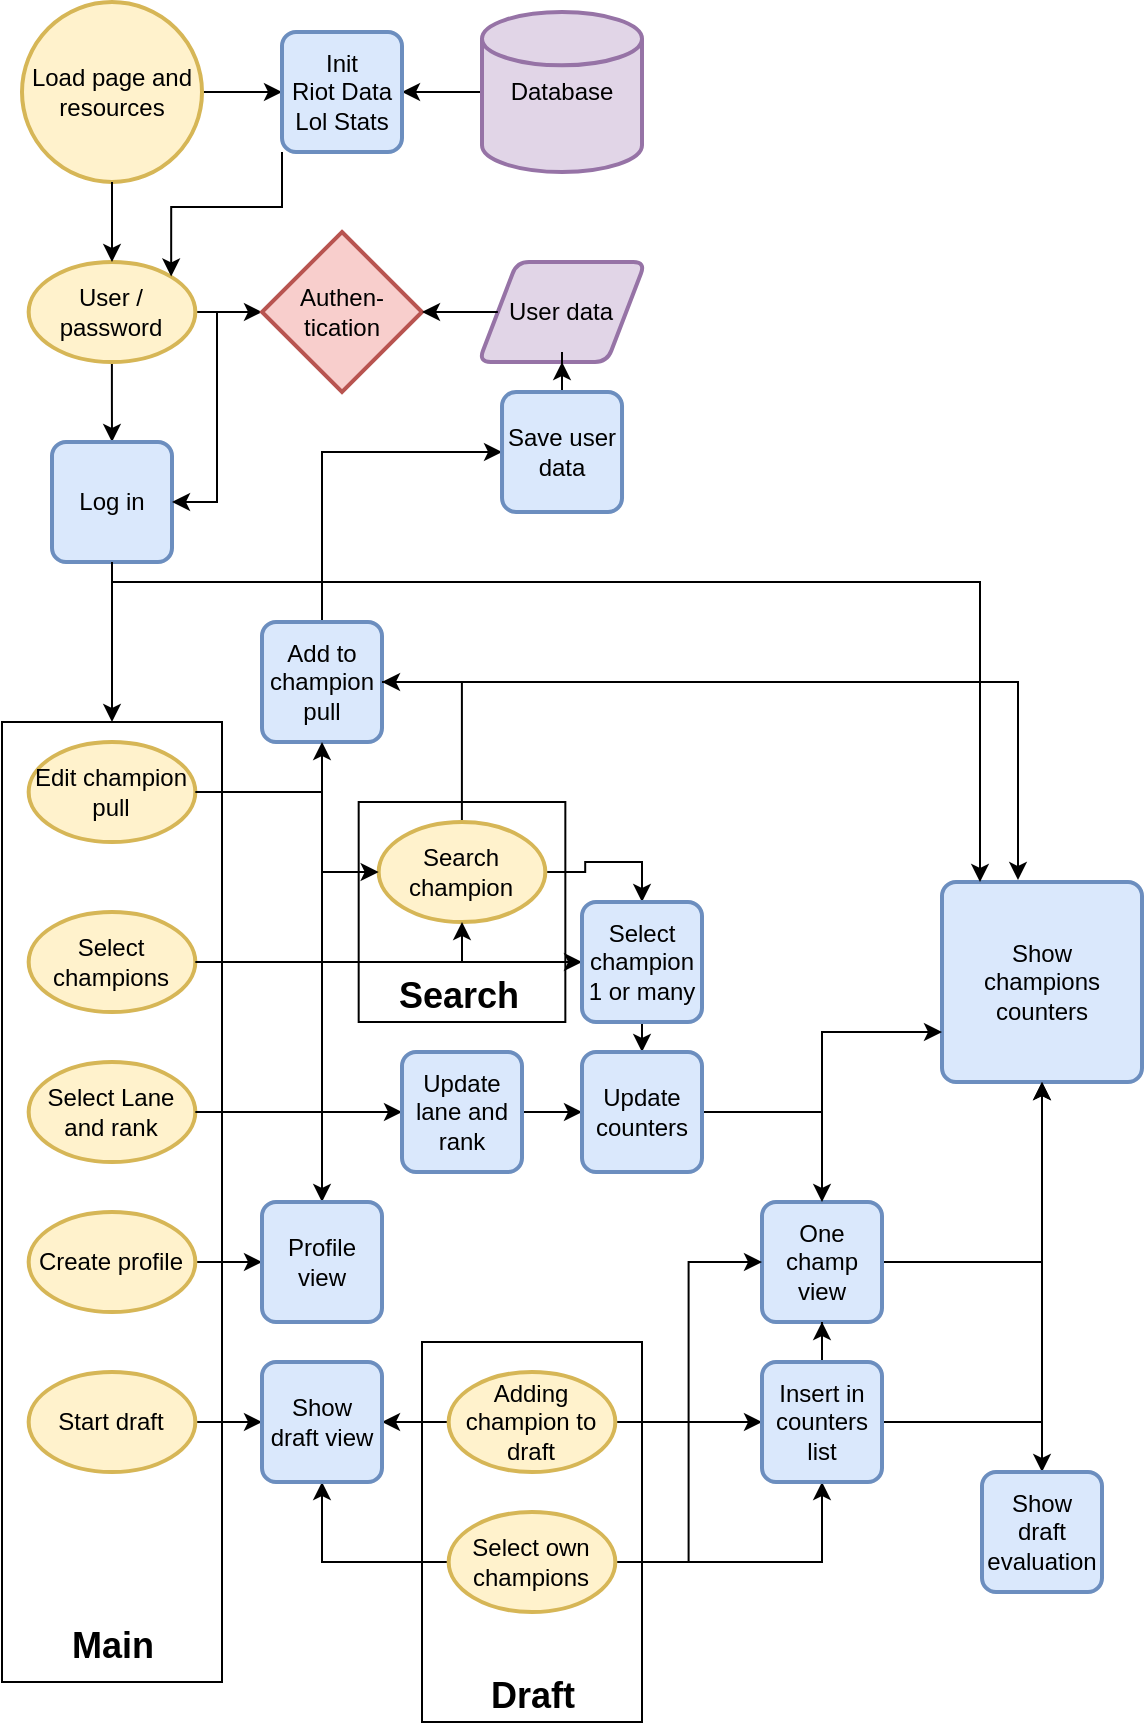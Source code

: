 <mxfile version="26.1.1">
  <diagram id="C5RBs43oDa-KdzZeNtuy" name="Page-1">
    <mxGraphModel dx="792" dy="1097" grid="1" gridSize="10" guides="1" tooltips="1" connect="1" arrows="1" fold="1" page="1" pageScale="1" pageWidth="827" pageHeight="1169" math="0" shadow="0">
      <root>
        <mxCell id="WIyWlLk6GJQsqaUBKTNV-0" />
        <mxCell id="WIyWlLk6GJQsqaUBKTNV-1" parent="WIyWlLk6GJQsqaUBKTNV-0" />
        <mxCell id="safvACNXv7_kBLvCEcz8-86" value="" style="rounded=0;whiteSpace=wrap;html=1;" vertex="1" parent="WIyWlLk6GJQsqaUBKTNV-1">
          <mxGeometry x="228.34" y="480" width="103.33" height="110" as="geometry" />
        </mxCell>
        <mxCell id="safvACNXv7_kBLvCEcz8-68" value="" style="rounded=0;whiteSpace=wrap;html=1;" vertex="1" parent="WIyWlLk6GJQsqaUBKTNV-1">
          <mxGeometry x="260" y="750" width="110" height="190" as="geometry" />
        </mxCell>
        <mxCell id="safvACNXv7_kBLvCEcz8-20" value="" style="rounded=0;whiteSpace=wrap;html=1;" vertex="1" parent="WIyWlLk6GJQsqaUBKTNV-1">
          <mxGeometry x="50" y="440" width="110" height="480" as="geometry" />
        </mxCell>
        <mxCell id="safvACNXv7_kBLvCEcz8-4" style="edgeStyle=orthogonalEdgeStyle;rounded=0;orthogonalLoop=1;jettySize=auto;html=1;entryX=0.5;entryY=0;entryDx=0;entryDy=0;" edge="1" parent="WIyWlLk6GJQsqaUBKTNV-1" source="safvACNXv7_kBLvCEcz8-0" target="safvACNXv7_kBLvCEcz8-3">
          <mxGeometry relative="1" as="geometry" />
        </mxCell>
        <mxCell id="safvACNXv7_kBLvCEcz8-25" style="edgeStyle=orthogonalEdgeStyle;rounded=0;orthogonalLoop=1;jettySize=auto;html=1;" edge="1" parent="WIyWlLk6GJQsqaUBKTNV-1" source="safvACNXv7_kBLvCEcz8-0" target="safvACNXv7_kBLvCEcz8-11">
          <mxGeometry relative="1" as="geometry" />
        </mxCell>
        <mxCell id="safvACNXv7_kBLvCEcz8-0" value="User / password" style="strokeWidth=2;html=1;shape=mxgraph.flowchart.start_1;whiteSpace=wrap;fillColor=#fff2cc;strokeColor=#d6b656;" vertex="1" parent="WIyWlLk6GJQsqaUBKTNV-1">
          <mxGeometry x="63.33" y="210" width="83.34" height="50" as="geometry" />
        </mxCell>
        <mxCell id="safvACNXv7_kBLvCEcz8-8" value="" style="edgeStyle=orthogonalEdgeStyle;rounded=0;orthogonalLoop=1;jettySize=auto;html=1;" edge="1" parent="WIyWlLk6GJQsqaUBKTNV-1" source="safvACNXv7_kBLvCEcz8-1" target="safvACNXv7_kBLvCEcz8-6">
          <mxGeometry relative="1" as="geometry" />
        </mxCell>
        <mxCell id="safvACNXv7_kBLvCEcz8-1" value="Load page and resources" style="strokeWidth=2;html=1;shape=mxgraph.flowchart.start_2;whiteSpace=wrap;fillColor=#fff2cc;strokeColor=#d6b656;" vertex="1" parent="WIyWlLk6GJQsqaUBKTNV-1">
          <mxGeometry x="60" y="80" width="90" height="90" as="geometry" />
        </mxCell>
        <mxCell id="safvACNXv7_kBLvCEcz8-2" style="edgeStyle=orthogonalEdgeStyle;rounded=0;orthogonalLoop=1;jettySize=auto;html=1;entryX=0.5;entryY=0;entryDx=0;entryDy=0;entryPerimeter=0;" edge="1" parent="WIyWlLk6GJQsqaUBKTNV-1" source="safvACNXv7_kBLvCEcz8-1" target="safvACNXv7_kBLvCEcz8-0">
          <mxGeometry relative="1" as="geometry" />
        </mxCell>
        <mxCell id="safvACNXv7_kBLvCEcz8-21" style="edgeStyle=orthogonalEdgeStyle;rounded=0;orthogonalLoop=1;jettySize=auto;html=1;entryX=0.5;entryY=0;entryDx=0;entryDy=0;" edge="1" parent="WIyWlLk6GJQsqaUBKTNV-1" source="safvACNXv7_kBLvCEcz8-3" target="safvACNXv7_kBLvCEcz8-20">
          <mxGeometry relative="1" as="geometry" />
        </mxCell>
        <mxCell id="safvACNXv7_kBLvCEcz8-3" value="Log in" style="rounded=1;whiteSpace=wrap;html=1;absoluteArcSize=1;arcSize=14;strokeWidth=2;fillColor=#dae8fc;strokeColor=#6c8ebf;" vertex="1" parent="WIyWlLk6GJQsqaUBKTNV-1">
          <mxGeometry x="75" y="300" width="60" height="60" as="geometry" />
        </mxCell>
        <mxCell id="safvACNXv7_kBLvCEcz8-9" style="edgeStyle=orthogonalEdgeStyle;rounded=0;orthogonalLoop=1;jettySize=auto;html=1;entryX=1;entryY=0.5;entryDx=0;entryDy=0;" edge="1" parent="WIyWlLk6GJQsqaUBKTNV-1" source="safvACNXv7_kBLvCEcz8-5" target="safvACNXv7_kBLvCEcz8-6">
          <mxGeometry relative="1" as="geometry" />
        </mxCell>
        <mxCell id="safvACNXv7_kBLvCEcz8-5" value="Database" style="strokeWidth=2;html=1;shape=mxgraph.flowchart.database;whiteSpace=wrap;fillColor=#e1d5e7;strokeColor=#9673a6;" vertex="1" parent="WIyWlLk6GJQsqaUBKTNV-1">
          <mxGeometry x="290" y="85" width="80" height="80" as="geometry" />
        </mxCell>
        <mxCell id="safvACNXv7_kBLvCEcz8-6" value="Init&lt;div&gt;Riot Data&lt;/div&gt;&lt;div&gt;Lol Stats&lt;/div&gt;" style="rounded=1;whiteSpace=wrap;html=1;absoluteArcSize=1;arcSize=14;strokeWidth=2;fillColor=#dae8fc;strokeColor=#6c8ebf;" vertex="1" parent="WIyWlLk6GJQsqaUBKTNV-1">
          <mxGeometry x="190" y="95" width="60" height="60" as="geometry" />
        </mxCell>
        <mxCell id="safvACNXv7_kBLvCEcz8-27" style="edgeStyle=orthogonalEdgeStyle;rounded=0;orthogonalLoop=1;jettySize=auto;html=1;entryX=1;entryY=0.5;entryDx=0;entryDy=0;" edge="1" parent="WIyWlLk6GJQsqaUBKTNV-1" source="safvACNXv7_kBLvCEcz8-11" target="safvACNXv7_kBLvCEcz8-3">
          <mxGeometry relative="1" as="geometry" />
        </mxCell>
        <mxCell id="safvACNXv7_kBLvCEcz8-11" value="Authen-tication" style="strokeWidth=2;html=1;shape=mxgraph.flowchart.decision;whiteSpace=wrap;fillColor=#f8cecc;strokeColor=#b85450;" vertex="1" parent="WIyWlLk6GJQsqaUBKTNV-1">
          <mxGeometry x="180" y="195" width="80" height="80" as="geometry" />
        </mxCell>
        <mxCell id="safvACNXv7_kBLvCEcz8-95" style="edgeStyle=orthogonalEdgeStyle;rounded=0;orthogonalLoop=1;jettySize=auto;html=1;entryX=0.5;entryY=0;entryDx=0;entryDy=0;" edge="1" parent="WIyWlLk6GJQsqaUBKTNV-1" source="safvACNXv7_kBLvCEcz8-16" target="safvACNXv7_kBLvCEcz8-89">
          <mxGeometry relative="1" as="geometry" />
        </mxCell>
        <mxCell id="safvACNXv7_kBLvCEcz8-16" value="Edit champion pull" style="strokeWidth=2;html=1;shape=mxgraph.flowchart.start_1;whiteSpace=wrap;fillColor=#fff2cc;strokeColor=#d6b656;" vertex="1" parent="WIyWlLk6GJQsqaUBKTNV-1">
          <mxGeometry x="63.33" y="450" width="83.34" height="50" as="geometry" />
        </mxCell>
        <mxCell id="safvACNXv7_kBLvCEcz8-46" style="edgeStyle=orthogonalEdgeStyle;rounded=0;orthogonalLoop=1;jettySize=auto;html=1;entryX=0;entryY=0.5;entryDx=0;entryDy=0;" edge="1" parent="WIyWlLk6GJQsqaUBKTNV-1" source="safvACNXv7_kBLvCEcz8-63" target="safvACNXv7_kBLvCEcz8-45">
          <mxGeometry relative="1" as="geometry" />
        </mxCell>
        <mxCell id="safvACNXv7_kBLvCEcz8-17" value="Select Lane and rank" style="strokeWidth=2;html=1;shape=mxgraph.flowchart.start_1;whiteSpace=wrap;fillColor=#fff2cc;strokeColor=#d6b656;" vertex="1" parent="WIyWlLk6GJQsqaUBKTNV-1">
          <mxGeometry x="63.33" y="610" width="83.34" height="50" as="geometry" />
        </mxCell>
        <mxCell id="safvACNXv7_kBLvCEcz8-41" style="edgeStyle=orthogonalEdgeStyle;rounded=0;orthogonalLoop=1;jettySize=auto;html=1;entryX=0;entryY=0.5;entryDx=0;entryDy=0;" edge="1" parent="WIyWlLk6GJQsqaUBKTNV-1" source="safvACNXv7_kBLvCEcz8-22" target="safvACNXv7_kBLvCEcz8-40">
          <mxGeometry relative="1" as="geometry" />
        </mxCell>
        <mxCell id="safvACNXv7_kBLvCEcz8-22" value="Select champions" style="strokeWidth=2;html=1;shape=mxgraph.flowchart.start_1;whiteSpace=wrap;fillColor=#fff2cc;strokeColor=#d6b656;" vertex="1" parent="WIyWlLk6GJQsqaUBKTNV-1">
          <mxGeometry x="63.33" y="535" width="83.34" height="50" as="geometry" />
        </mxCell>
        <mxCell id="safvACNXv7_kBLvCEcz8-72" value="" style="edgeStyle=orthogonalEdgeStyle;rounded=0;orthogonalLoop=1;jettySize=auto;html=1;" edge="1" parent="WIyWlLk6GJQsqaUBKTNV-1" source="safvACNXv7_kBLvCEcz8-23" target="safvACNXv7_kBLvCEcz8-71">
          <mxGeometry relative="1" as="geometry" />
        </mxCell>
        <mxCell id="safvACNXv7_kBLvCEcz8-23" value="Start draft" style="strokeWidth=2;html=1;shape=mxgraph.flowchart.start_1;whiteSpace=wrap;fillColor=#fff2cc;strokeColor=#d6b656;" vertex="1" parent="WIyWlLk6GJQsqaUBKTNV-1">
          <mxGeometry x="63.33" y="765" width="83.34" height="50" as="geometry" />
        </mxCell>
        <mxCell id="safvACNXv7_kBLvCEcz8-73" style="edgeStyle=orthogonalEdgeStyle;rounded=0;orthogonalLoop=1;jettySize=auto;html=1;entryX=1;entryY=0.5;entryDx=0;entryDy=0;" edge="1" parent="WIyWlLk6GJQsqaUBKTNV-1" source="safvACNXv7_kBLvCEcz8-24" target="safvACNXv7_kBLvCEcz8-71">
          <mxGeometry relative="1" as="geometry" />
        </mxCell>
        <mxCell id="safvACNXv7_kBLvCEcz8-80" style="edgeStyle=orthogonalEdgeStyle;rounded=0;orthogonalLoop=1;jettySize=auto;html=1;entryX=0;entryY=0.5;entryDx=0;entryDy=0;" edge="1" parent="WIyWlLk6GJQsqaUBKTNV-1" source="safvACNXv7_kBLvCEcz8-24" target="safvACNXv7_kBLvCEcz8-75">
          <mxGeometry relative="1" as="geometry" />
        </mxCell>
        <mxCell id="safvACNXv7_kBLvCEcz8-24" value="Adding champion to draft" style="strokeWidth=2;html=1;shape=mxgraph.flowchart.start_1;whiteSpace=wrap;fillColor=#fff2cc;strokeColor=#d6b656;" vertex="1" parent="WIyWlLk6GJQsqaUBKTNV-1">
          <mxGeometry x="273.33" y="765" width="83.34" height="50" as="geometry" />
        </mxCell>
        <mxCell id="safvACNXv7_kBLvCEcz8-26" style="edgeStyle=orthogonalEdgeStyle;rounded=0;orthogonalLoop=1;jettySize=auto;html=1;exitX=0;exitY=1;exitDx=0;exitDy=0;entryX=0.855;entryY=0.145;entryDx=0;entryDy=0;entryPerimeter=0;" edge="1" parent="WIyWlLk6GJQsqaUBKTNV-1" source="safvACNXv7_kBLvCEcz8-6" target="safvACNXv7_kBLvCEcz8-0">
          <mxGeometry relative="1" as="geometry" />
        </mxCell>
        <mxCell id="safvACNXv7_kBLvCEcz8-28" value="User data" style="shape=parallelogram;html=1;strokeWidth=2;perimeter=parallelogramPerimeter;whiteSpace=wrap;rounded=1;arcSize=12;size=0.23;fillColor=#e1d5e7;strokeColor=#9673a6;" vertex="1" parent="WIyWlLk6GJQsqaUBKTNV-1">
          <mxGeometry x="288.34" y="210" width="83.33" height="50" as="geometry" />
        </mxCell>
        <mxCell id="safvACNXv7_kBLvCEcz8-29" style="edgeStyle=orthogonalEdgeStyle;rounded=0;orthogonalLoop=1;jettySize=auto;html=1;entryX=1;entryY=0.5;entryDx=0;entryDy=0;entryPerimeter=0;" edge="1" parent="WIyWlLk6GJQsqaUBKTNV-1" source="safvACNXv7_kBLvCEcz8-28" target="safvACNXv7_kBLvCEcz8-11">
          <mxGeometry relative="1" as="geometry" />
        </mxCell>
        <mxCell id="safvACNXv7_kBLvCEcz8-55" style="edgeStyle=orthogonalEdgeStyle;rounded=0;orthogonalLoop=1;jettySize=auto;html=1;entryX=0.5;entryY=0;entryDx=0;entryDy=0;" edge="1" parent="WIyWlLk6GJQsqaUBKTNV-1" source="safvACNXv7_kBLvCEcz8-30" target="safvACNXv7_kBLvCEcz8-40">
          <mxGeometry relative="1" as="geometry" />
        </mxCell>
        <mxCell id="safvACNXv7_kBLvCEcz8-97" style="edgeStyle=orthogonalEdgeStyle;rounded=0;orthogonalLoop=1;jettySize=auto;html=1;entryX=1;entryY=0.5;entryDx=0;entryDy=0;" edge="1" parent="WIyWlLk6GJQsqaUBKTNV-1" source="safvACNXv7_kBLvCEcz8-30" target="safvACNXv7_kBLvCEcz8-33">
          <mxGeometry relative="1" as="geometry" />
        </mxCell>
        <mxCell id="safvACNXv7_kBLvCEcz8-30" value="Search&lt;div&gt;champion&lt;/div&gt;" style="strokeWidth=2;html=1;shape=mxgraph.flowchart.start_1;whiteSpace=wrap;fillColor=#fff2cc;strokeColor=#d6b656;" vertex="1" parent="WIyWlLk6GJQsqaUBKTNV-1">
          <mxGeometry x="238.33" y="490" width="83.34" height="50" as="geometry" />
        </mxCell>
        <mxCell id="safvACNXv7_kBLvCEcz8-101" style="edgeStyle=orthogonalEdgeStyle;rounded=0;orthogonalLoop=1;jettySize=auto;html=1;entryX=0;entryY=0.5;entryDx=0;entryDy=0;" edge="1" parent="WIyWlLk6GJQsqaUBKTNV-1" source="safvACNXv7_kBLvCEcz8-33" target="safvACNXv7_kBLvCEcz8-65">
          <mxGeometry relative="1" as="geometry">
            <Array as="points">
              <mxPoint x="210" y="305" />
            </Array>
          </mxGeometry>
        </mxCell>
        <mxCell id="safvACNXv7_kBLvCEcz8-33" value="Add to champion pull" style="rounded=1;whiteSpace=wrap;html=1;absoluteArcSize=1;arcSize=14;strokeWidth=2;fillColor=#dae8fc;strokeColor=#6c8ebf;" vertex="1" parent="WIyWlLk6GJQsqaUBKTNV-1">
          <mxGeometry x="180" y="390" width="60" height="60" as="geometry" />
        </mxCell>
        <mxCell id="safvACNXv7_kBLvCEcz8-34" value="Show&lt;div&gt;champions counters&lt;/div&gt;" style="rounded=1;whiteSpace=wrap;html=1;absoluteArcSize=1;arcSize=14;strokeWidth=2;fillColor=#dae8fc;strokeColor=#6c8ebf;" vertex="1" parent="WIyWlLk6GJQsqaUBKTNV-1">
          <mxGeometry x="520" y="520" width="100" height="100" as="geometry" />
        </mxCell>
        <mxCell id="safvACNXv7_kBLvCEcz8-39" value="" style="edgeStyle=orthogonalEdgeStyle;rounded=0;orthogonalLoop=1;jettySize=auto;html=1;" edge="1" parent="WIyWlLk6GJQsqaUBKTNV-1" source="safvACNXv7_kBLvCEcz8-38" target="safvACNXv7_kBLvCEcz8-34">
          <mxGeometry relative="1" as="geometry" />
        </mxCell>
        <mxCell id="safvACNXv7_kBLvCEcz8-38" value="One champ view" style="rounded=1;whiteSpace=wrap;html=1;absoluteArcSize=1;arcSize=14;strokeWidth=2;fillColor=#dae8fc;strokeColor=#6c8ebf;" vertex="1" parent="WIyWlLk6GJQsqaUBKTNV-1">
          <mxGeometry x="430" y="680" width="60" height="60" as="geometry" />
        </mxCell>
        <mxCell id="safvACNXv7_kBLvCEcz8-91" style="edgeStyle=orthogonalEdgeStyle;rounded=0;orthogonalLoop=1;jettySize=auto;html=1;entryX=0.5;entryY=0;entryDx=0;entryDy=0;" edge="1" parent="WIyWlLk6GJQsqaUBKTNV-1" source="safvACNXv7_kBLvCEcz8-40" target="safvACNXv7_kBLvCEcz8-45">
          <mxGeometry relative="1" as="geometry" />
        </mxCell>
        <mxCell id="safvACNXv7_kBLvCEcz8-40" value="Select&lt;div&gt;champion&lt;/div&gt;&lt;div&gt;1 or many&lt;/div&gt;" style="rounded=1;whiteSpace=wrap;html=1;absoluteArcSize=1;arcSize=14;strokeWidth=2;fillColor=#dae8fc;strokeColor=#6c8ebf;" vertex="1" parent="WIyWlLk6GJQsqaUBKTNV-1">
          <mxGeometry x="340" y="530" width="60" height="60" as="geometry" />
        </mxCell>
        <mxCell id="safvACNXv7_kBLvCEcz8-58" style="edgeStyle=orthogonalEdgeStyle;rounded=0;orthogonalLoop=1;jettySize=auto;html=1;entryX=0;entryY=0.75;entryDx=0;entryDy=0;" edge="1" parent="WIyWlLk6GJQsqaUBKTNV-1" source="safvACNXv7_kBLvCEcz8-45" target="safvACNXv7_kBLvCEcz8-34">
          <mxGeometry relative="1" as="geometry" />
        </mxCell>
        <mxCell id="safvACNXv7_kBLvCEcz8-61" style="edgeStyle=orthogonalEdgeStyle;rounded=0;orthogonalLoop=1;jettySize=auto;html=1;entryX=0.5;entryY=0;entryDx=0;entryDy=0;" edge="1" parent="WIyWlLk6GJQsqaUBKTNV-1" source="safvACNXv7_kBLvCEcz8-45" target="safvACNXv7_kBLvCEcz8-38">
          <mxGeometry relative="1" as="geometry" />
        </mxCell>
        <mxCell id="safvACNXv7_kBLvCEcz8-45" value="Update counters" style="rounded=1;whiteSpace=wrap;html=1;absoluteArcSize=1;arcSize=14;strokeWidth=2;fillColor=#dae8fc;strokeColor=#6c8ebf;" vertex="1" parent="WIyWlLk6GJQsqaUBKTNV-1">
          <mxGeometry x="340" y="605" width="60" height="60" as="geometry" />
        </mxCell>
        <mxCell id="safvACNXv7_kBLvCEcz8-50" style="edgeStyle=orthogonalEdgeStyle;rounded=0;orthogonalLoop=1;jettySize=auto;html=1;entryX=0.38;entryY=-0.01;entryDx=0;entryDy=0;entryPerimeter=0;" edge="1" parent="WIyWlLk6GJQsqaUBKTNV-1" source="safvACNXv7_kBLvCEcz8-33" target="safvACNXv7_kBLvCEcz8-34">
          <mxGeometry relative="1" as="geometry" />
        </mxCell>
        <mxCell id="safvACNXv7_kBLvCEcz8-74" style="edgeStyle=orthogonalEdgeStyle;rounded=0;orthogonalLoop=1;jettySize=auto;html=1;entryX=0.5;entryY=1;entryDx=0;entryDy=0;" edge="1" parent="WIyWlLk6GJQsqaUBKTNV-1" source="safvACNXv7_kBLvCEcz8-62" target="safvACNXv7_kBLvCEcz8-71">
          <mxGeometry relative="1" as="geometry" />
        </mxCell>
        <mxCell id="safvACNXv7_kBLvCEcz8-76" style="edgeStyle=orthogonalEdgeStyle;rounded=0;orthogonalLoop=1;jettySize=auto;html=1;entryX=0;entryY=0.5;entryDx=0;entryDy=0;" edge="1" parent="WIyWlLk6GJQsqaUBKTNV-1" source="safvACNXv7_kBLvCEcz8-62" target="safvACNXv7_kBLvCEcz8-38">
          <mxGeometry relative="1" as="geometry" />
        </mxCell>
        <mxCell id="safvACNXv7_kBLvCEcz8-77" style="edgeStyle=orthogonalEdgeStyle;rounded=0;orthogonalLoop=1;jettySize=auto;html=1;entryX=0.5;entryY=1;entryDx=0;entryDy=0;" edge="1" parent="WIyWlLk6GJQsqaUBKTNV-1" source="safvACNXv7_kBLvCEcz8-62" target="safvACNXv7_kBLvCEcz8-75">
          <mxGeometry relative="1" as="geometry" />
        </mxCell>
        <mxCell id="safvACNXv7_kBLvCEcz8-62" value="Select own champions" style="strokeWidth=2;html=1;shape=mxgraph.flowchart.start_1;whiteSpace=wrap;fillColor=#fff2cc;strokeColor=#d6b656;" vertex="1" parent="WIyWlLk6GJQsqaUBKTNV-1">
          <mxGeometry x="273.33" y="835" width="83.34" height="50" as="geometry" />
        </mxCell>
        <mxCell id="safvACNXv7_kBLvCEcz8-64" value="" style="edgeStyle=orthogonalEdgeStyle;rounded=0;orthogonalLoop=1;jettySize=auto;html=1;entryX=0;entryY=0.5;entryDx=0;entryDy=0;" edge="1" parent="WIyWlLk6GJQsqaUBKTNV-1" source="safvACNXv7_kBLvCEcz8-17" target="safvACNXv7_kBLvCEcz8-63">
          <mxGeometry relative="1" as="geometry">
            <mxPoint x="147" y="615" as="sourcePoint" />
            <mxPoint x="340" y="625" as="targetPoint" />
          </mxGeometry>
        </mxCell>
        <mxCell id="safvACNXv7_kBLvCEcz8-63" value="Update lane and rank" style="rounded=1;whiteSpace=wrap;html=1;absoluteArcSize=1;arcSize=14;strokeWidth=2;fillColor=#dae8fc;strokeColor=#6c8ebf;" vertex="1" parent="WIyWlLk6GJQsqaUBKTNV-1">
          <mxGeometry x="250" y="605" width="60" height="60" as="geometry" />
        </mxCell>
        <mxCell id="safvACNXv7_kBLvCEcz8-98" style="edgeStyle=orthogonalEdgeStyle;rounded=0;orthogonalLoop=1;jettySize=auto;html=1;entryX=0.5;entryY=1;entryDx=0;entryDy=0;" edge="1" parent="WIyWlLk6GJQsqaUBKTNV-1" source="safvACNXv7_kBLvCEcz8-65" target="safvACNXv7_kBLvCEcz8-28">
          <mxGeometry relative="1" as="geometry" />
        </mxCell>
        <mxCell id="safvACNXv7_kBLvCEcz8-65" value="Save user data" style="rounded=1;whiteSpace=wrap;html=1;absoluteArcSize=1;arcSize=14;strokeWidth=2;fillColor=#dae8fc;strokeColor=#6c8ebf;" vertex="1" parent="WIyWlLk6GJQsqaUBKTNV-1">
          <mxGeometry x="300.01" y="275" width="60" height="60" as="geometry" />
        </mxCell>
        <mxCell id="safvACNXv7_kBLvCEcz8-71" value="Show&lt;div&gt;draft view&lt;/div&gt;" style="rounded=1;whiteSpace=wrap;html=1;absoluteArcSize=1;arcSize=14;strokeWidth=2;fillColor=#dae8fc;strokeColor=#6c8ebf;" vertex="1" parent="WIyWlLk6GJQsqaUBKTNV-1">
          <mxGeometry x="180" y="760" width="60" height="60" as="geometry" />
        </mxCell>
        <mxCell id="safvACNXv7_kBLvCEcz8-78" style="edgeStyle=orthogonalEdgeStyle;rounded=0;orthogonalLoop=1;jettySize=auto;html=1;entryX=0.5;entryY=1;entryDx=0;entryDy=0;" edge="1" parent="WIyWlLk6GJQsqaUBKTNV-1" source="safvACNXv7_kBLvCEcz8-75" target="safvACNXv7_kBLvCEcz8-38">
          <mxGeometry relative="1" as="geometry" />
        </mxCell>
        <mxCell id="safvACNXv7_kBLvCEcz8-79" style="edgeStyle=orthogonalEdgeStyle;rounded=0;orthogonalLoop=1;jettySize=auto;html=1;entryX=0.5;entryY=1;entryDx=0;entryDy=0;" edge="1" parent="WIyWlLk6GJQsqaUBKTNV-1" source="safvACNXv7_kBLvCEcz8-75" target="safvACNXv7_kBLvCEcz8-34">
          <mxGeometry relative="1" as="geometry" />
        </mxCell>
        <mxCell id="safvACNXv7_kBLvCEcz8-82" style="edgeStyle=orthogonalEdgeStyle;rounded=0;orthogonalLoop=1;jettySize=auto;html=1;entryX=0.5;entryY=0;entryDx=0;entryDy=0;" edge="1" parent="WIyWlLk6GJQsqaUBKTNV-1" source="safvACNXv7_kBLvCEcz8-75" target="safvACNXv7_kBLvCEcz8-81">
          <mxGeometry relative="1" as="geometry" />
        </mxCell>
        <mxCell id="safvACNXv7_kBLvCEcz8-75" value="Insert in counters&lt;div&gt;list&lt;/div&gt;" style="rounded=1;whiteSpace=wrap;html=1;absoluteArcSize=1;arcSize=14;strokeWidth=2;fillColor=#dae8fc;strokeColor=#6c8ebf;" vertex="1" parent="WIyWlLk6GJQsqaUBKTNV-1">
          <mxGeometry x="430" y="760" width="60" height="60" as="geometry" />
        </mxCell>
        <mxCell id="safvACNXv7_kBLvCEcz8-81" value="Show&lt;div&gt;draft evaluation&lt;/div&gt;" style="rounded=1;whiteSpace=wrap;html=1;absoluteArcSize=1;arcSize=14;strokeWidth=2;fillColor=#dae8fc;strokeColor=#6c8ebf;" vertex="1" parent="WIyWlLk6GJQsqaUBKTNV-1">
          <mxGeometry x="540" y="815" width="60" height="60" as="geometry" />
        </mxCell>
        <mxCell id="safvACNXv7_kBLvCEcz8-83" value="&lt;font style=&quot;font-size: 18px;&quot;&gt;Main&lt;/font&gt;" style="text;strokeColor=none;fillColor=none;html=1;fontSize=24;fontStyle=1;verticalAlign=middle;align=center;" vertex="1" parent="WIyWlLk6GJQsqaUBKTNV-1">
          <mxGeometry x="67.5" y="885" width="75" height="30" as="geometry" />
        </mxCell>
        <mxCell id="safvACNXv7_kBLvCEcz8-85" value="&lt;font style=&quot;font-size: 18px;&quot;&gt;Draft&lt;/font&gt;" style="text;strokeColor=none;fillColor=none;html=1;fontSize=24;fontStyle=1;verticalAlign=middle;align=center;" vertex="1" parent="WIyWlLk6GJQsqaUBKTNV-1">
          <mxGeometry x="277.5" y="910" width="75" height="30" as="geometry" />
        </mxCell>
        <mxCell id="safvACNXv7_kBLvCEcz8-87" value="&lt;font style=&quot;font-size: 18px;&quot;&gt;Search&lt;/font&gt;" style="text;strokeColor=none;fillColor=none;html=1;fontSize=24;fontStyle=1;verticalAlign=middle;align=center;" vertex="1" parent="WIyWlLk6GJQsqaUBKTNV-1">
          <mxGeometry x="240" y="560" width="75" height="30" as="geometry" />
        </mxCell>
        <mxCell id="safvACNXv7_kBLvCEcz8-90" style="edgeStyle=orthogonalEdgeStyle;rounded=0;orthogonalLoop=1;jettySize=auto;html=1;" edge="1" parent="WIyWlLk6GJQsqaUBKTNV-1" source="safvACNXv7_kBLvCEcz8-88" target="safvACNXv7_kBLvCEcz8-89">
          <mxGeometry relative="1" as="geometry" />
        </mxCell>
        <mxCell id="safvACNXv7_kBLvCEcz8-88" value="Create profile" style="strokeWidth=2;html=1;shape=mxgraph.flowchart.start_1;whiteSpace=wrap;fillColor=#fff2cc;strokeColor=#d6b656;" vertex="1" parent="WIyWlLk6GJQsqaUBKTNV-1">
          <mxGeometry x="63.33" y="685" width="83.34" height="50" as="geometry" />
        </mxCell>
        <mxCell id="safvACNXv7_kBLvCEcz8-96" style="edgeStyle=orthogonalEdgeStyle;rounded=0;orthogonalLoop=1;jettySize=auto;html=1;entryX=0.5;entryY=1;entryDx=0;entryDy=0;" edge="1" parent="WIyWlLk6GJQsqaUBKTNV-1" source="safvACNXv7_kBLvCEcz8-89" target="safvACNXv7_kBLvCEcz8-33">
          <mxGeometry relative="1" as="geometry" />
        </mxCell>
        <mxCell id="safvACNXv7_kBLvCEcz8-89" value="Profile&lt;div&gt;view&lt;/div&gt;" style="rounded=1;whiteSpace=wrap;html=1;absoluteArcSize=1;arcSize=14;strokeWidth=2;fillColor=#dae8fc;strokeColor=#6c8ebf;" vertex="1" parent="WIyWlLk6GJQsqaUBKTNV-1">
          <mxGeometry x="180" y="680" width="60" height="60" as="geometry" />
        </mxCell>
        <mxCell id="safvACNXv7_kBLvCEcz8-93" style="edgeStyle=orthogonalEdgeStyle;rounded=0;orthogonalLoop=1;jettySize=auto;html=1;entryX=0.5;entryY=1;entryDx=0;entryDy=0;entryPerimeter=0;" edge="1" parent="WIyWlLk6GJQsqaUBKTNV-1" source="safvACNXv7_kBLvCEcz8-22" target="safvACNXv7_kBLvCEcz8-30">
          <mxGeometry relative="1" as="geometry" />
        </mxCell>
        <mxCell id="safvACNXv7_kBLvCEcz8-94" style="edgeStyle=orthogonalEdgeStyle;rounded=0;orthogonalLoop=1;jettySize=auto;html=1;entryX=0;entryY=0.5;entryDx=0;entryDy=0;entryPerimeter=0;" edge="1" parent="WIyWlLk6GJQsqaUBKTNV-1" source="safvACNXv7_kBLvCEcz8-16" target="safvACNXv7_kBLvCEcz8-30">
          <mxGeometry relative="1" as="geometry">
            <Array as="points">
              <mxPoint x="210" y="475" />
              <mxPoint x="210" y="515" />
            </Array>
          </mxGeometry>
        </mxCell>
        <mxCell id="safvACNXv7_kBLvCEcz8-99" style="edgeStyle=orthogonalEdgeStyle;rounded=0;orthogonalLoop=1;jettySize=auto;html=1;entryX=0.19;entryY=0;entryDx=0;entryDy=0;entryPerimeter=0;" edge="1" parent="WIyWlLk6GJQsqaUBKTNV-1" source="safvACNXv7_kBLvCEcz8-3" target="safvACNXv7_kBLvCEcz8-34">
          <mxGeometry relative="1" as="geometry">
            <Array as="points">
              <mxPoint x="105" y="370" />
              <mxPoint x="539" y="370" />
            </Array>
          </mxGeometry>
        </mxCell>
      </root>
    </mxGraphModel>
  </diagram>
</mxfile>
